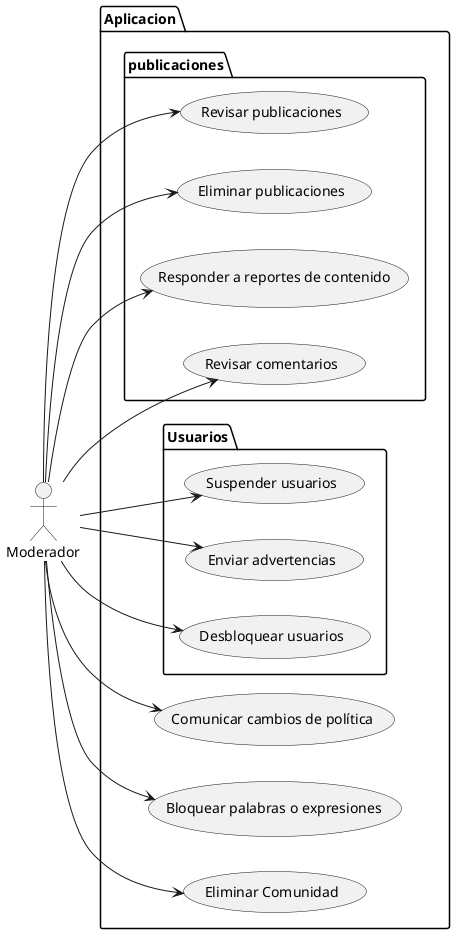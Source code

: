 @startuml
left to right direction
actor Moderador

package Aplicacion{

    package publicaciones{
        usecase "Revisar publicaciones" as UC1
        usecase "Eliminar publicaciones" as UC2
        usecase "Responder a reportes de contenido" as UC4

usecase "Revisar comentarios" as UC6
    }

    package Usuarios{
        usecase "Suspender usuarios" as UC3
        usecase "Enviar advertencias" as UC5
        usecase "Desbloquear usuarios" as UC9
    }
usecase "Comunicar cambios de política" as UC7
usecase "Bloquear palabras o expresiones" as UC8

usecase "Eliminar Comunidad" as UC10
}

Moderador --> UC1
Moderador --> UC2
Moderador --> UC3
Moderador --> UC4
Moderador --> UC5
Moderador --> UC6
Moderador --> UC7
Moderador --> UC8
Moderador --> UC9
Moderador --> UC10

@enduml
